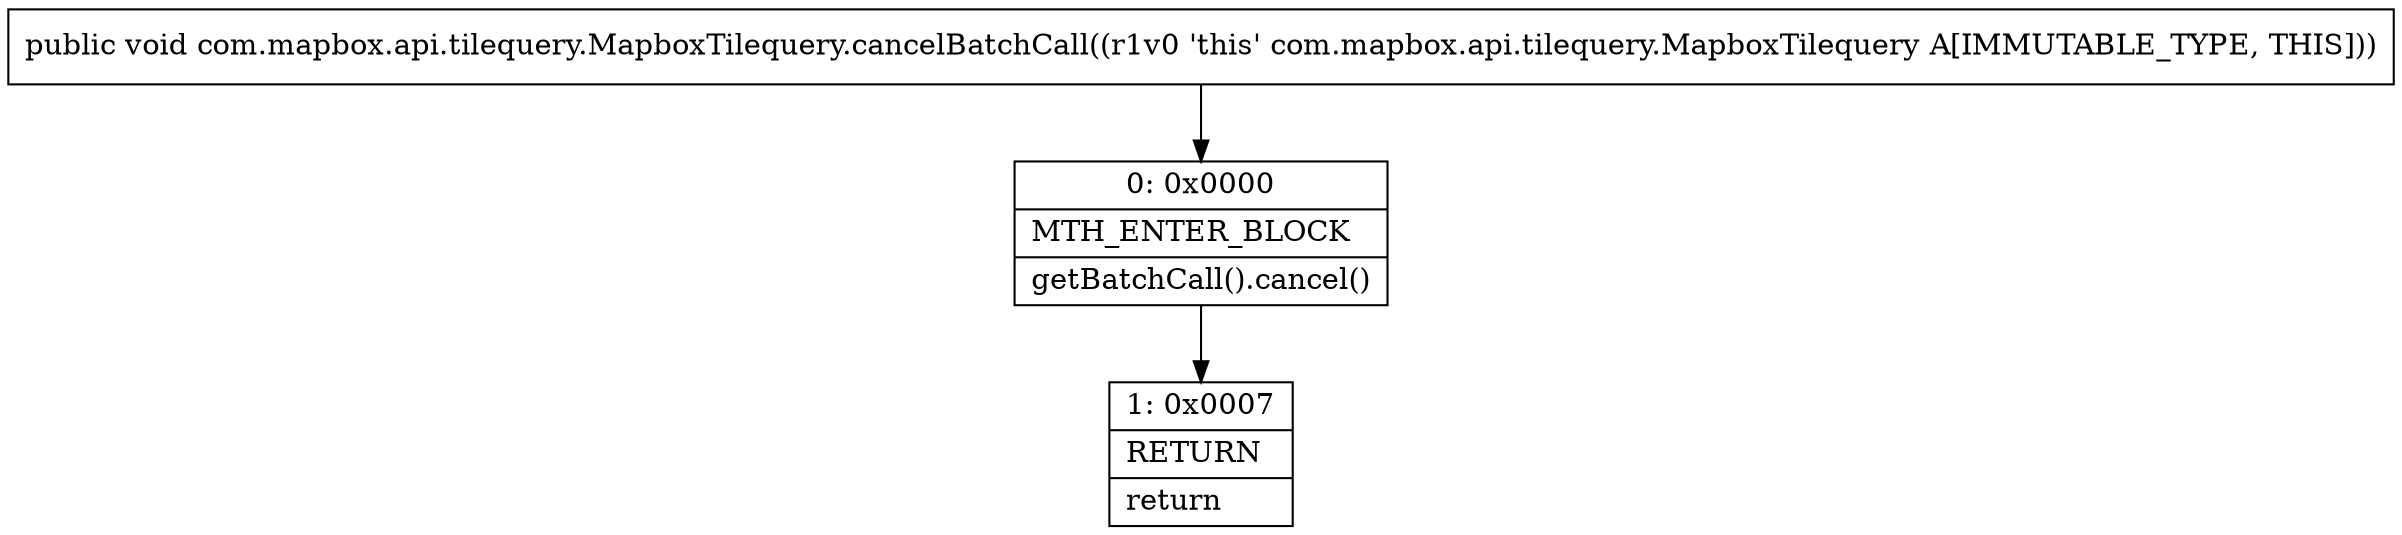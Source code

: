 digraph "CFG forcom.mapbox.api.tilequery.MapboxTilequery.cancelBatchCall()V" {
Node_0 [shape=record,label="{0\:\ 0x0000|MTH_ENTER_BLOCK\l|getBatchCall().cancel()\l}"];
Node_1 [shape=record,label="{1\:\ 0x0007|RETURN\l|return\l}"];
MethodNode[shape=record,label="{public void com.mapbox.api.tilequery.MapboxTilequery.cancelBatchCall((r1v0 'this' com.mapbox.api.tilequery.MapboxTilequery A[IMMUTABLE_TYPE, THIS])) }"];
MethodNode -> Node_0;
Node_0 -> Node_1;
}

